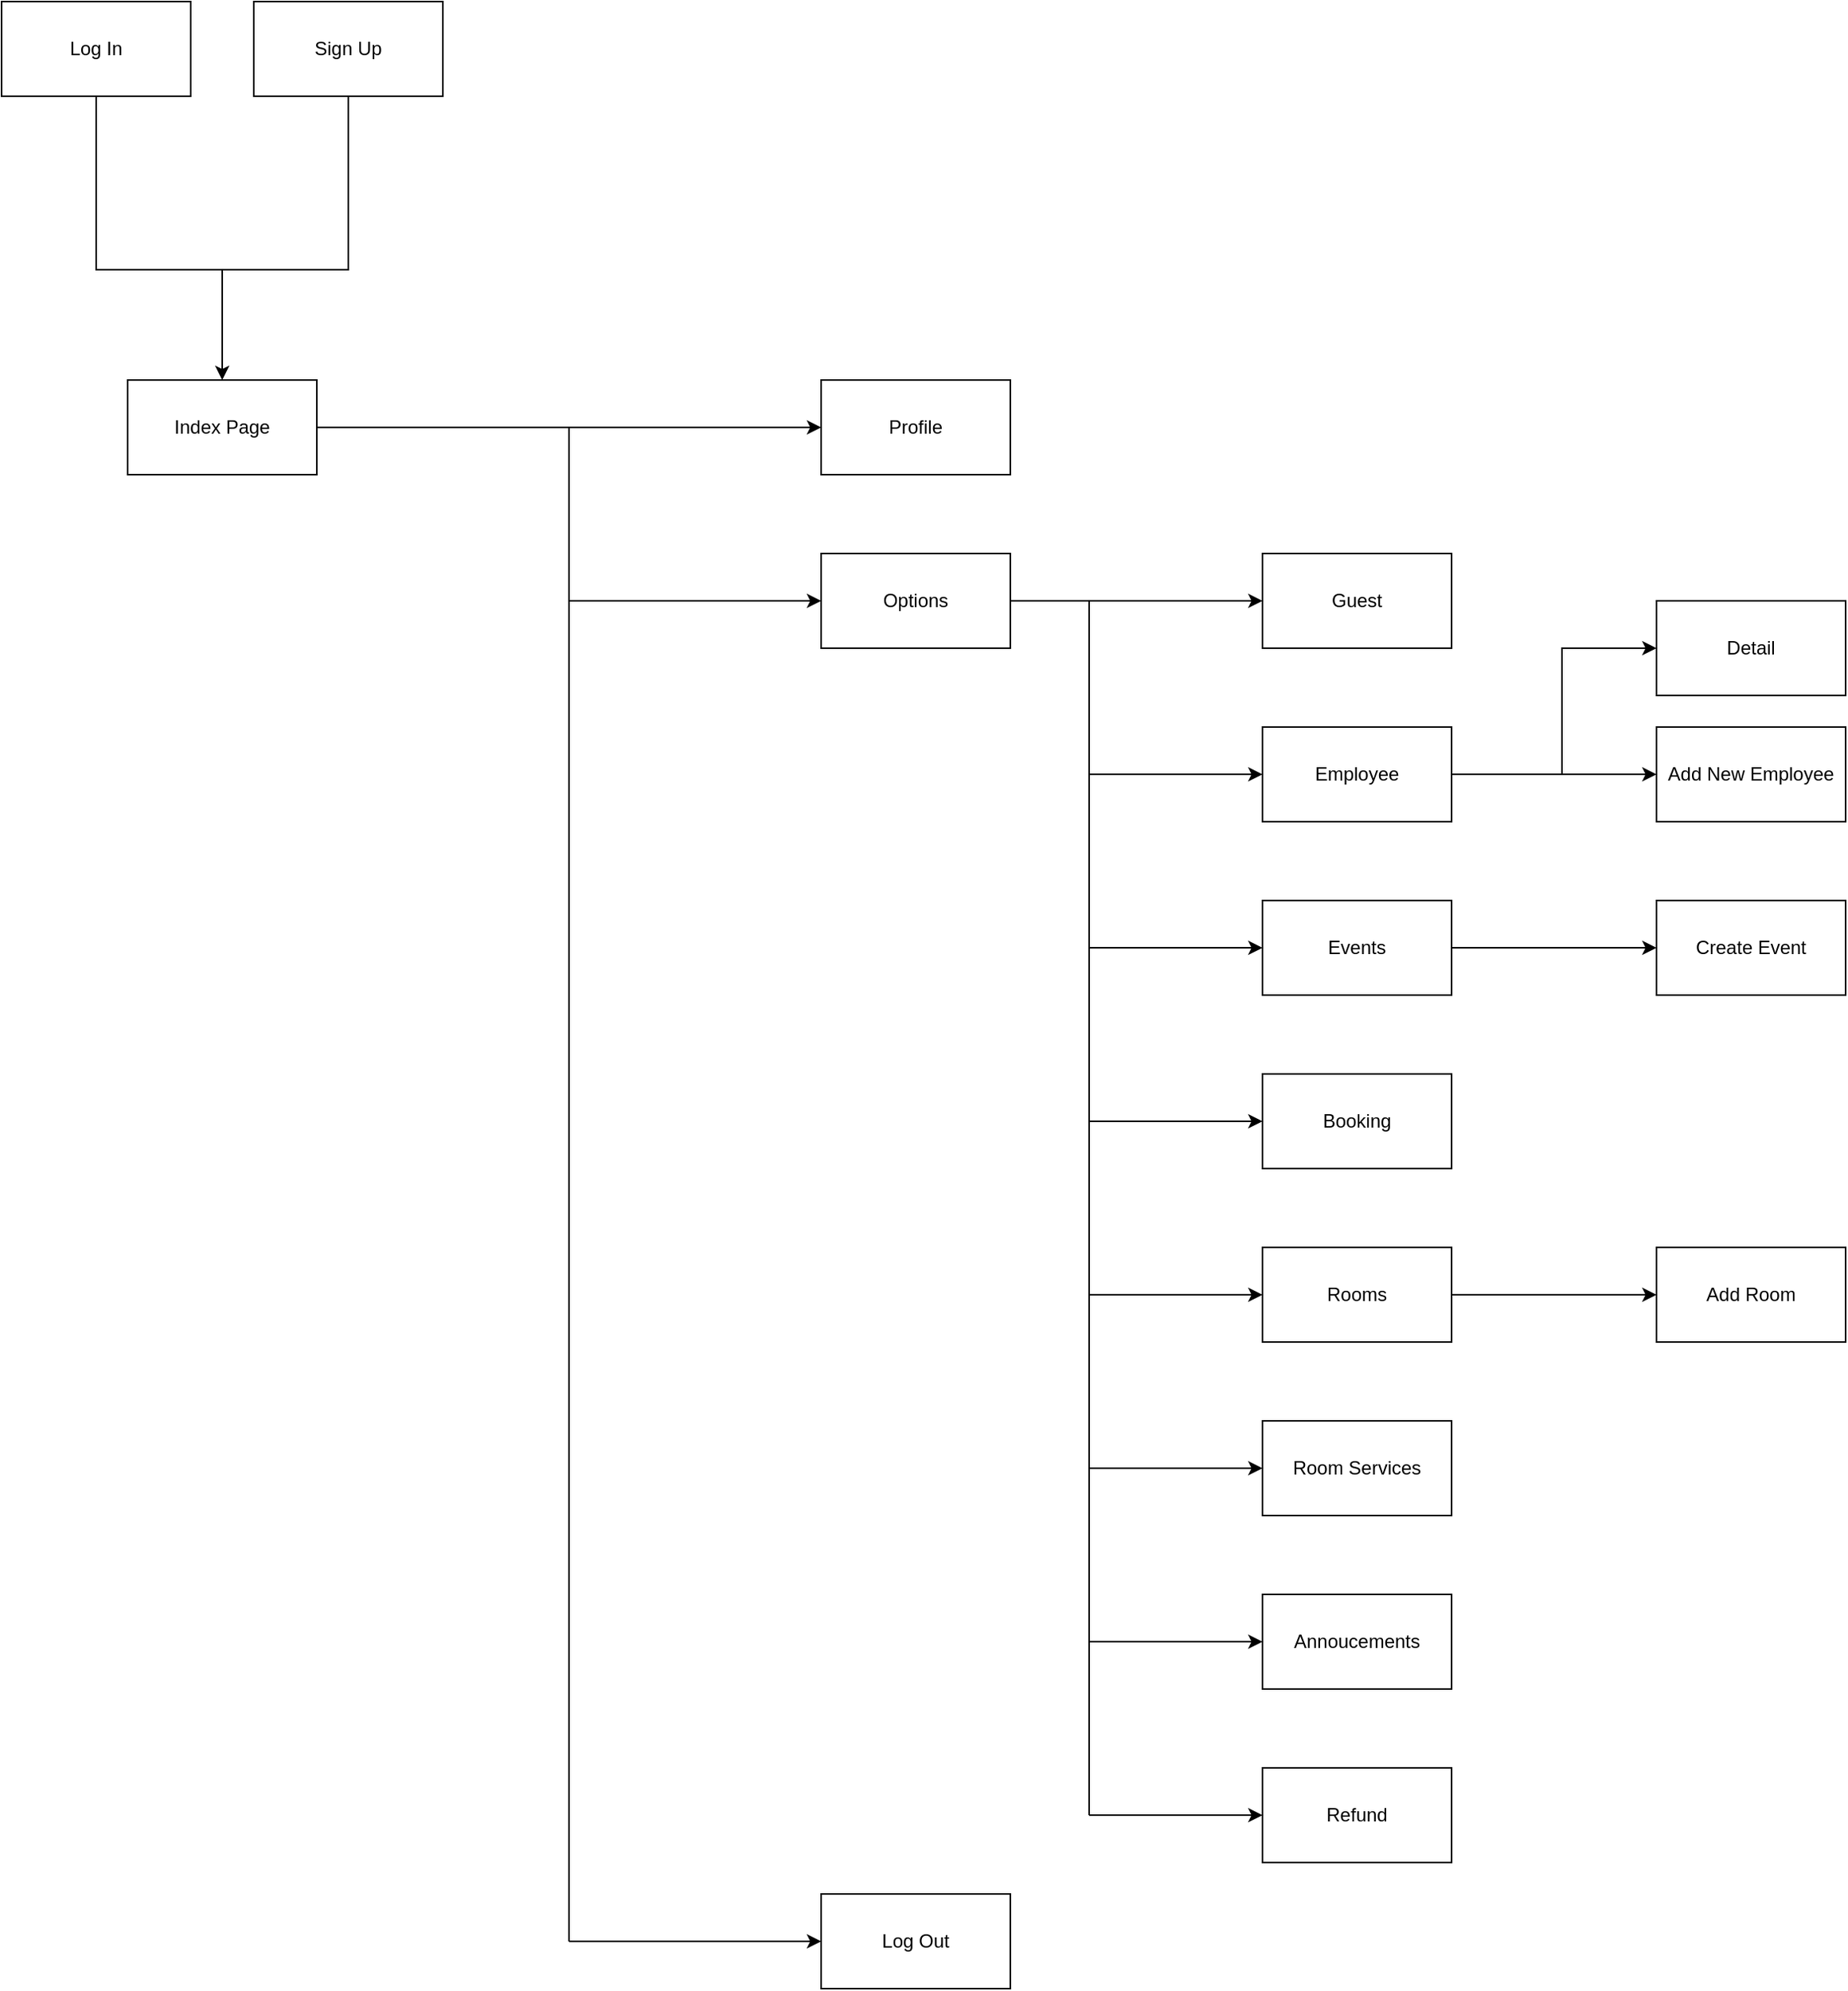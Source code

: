 <mxfile version="21.1.2" type="device" pages="2">
  <diagram name="Page-1" id="ngdfRnZZQwvHuv2qy_uD">
    <mxGraphModel dx="2320" dy="1189" grid="1" gridSize="10" guides="1" tooltips="1" connect="1" arrows="1" fold="1" page="1" pageScale="1" pageWidth="1100" pageHeight="1700" math="0" shadow="0">
      <root>
        <mxCell id="0" />
        <mxCell id="1" parent="0" />
        <mxCell id="Y9o8h52LW2w4R4bWN3ym-1" value="Log In" style="rounded=0;whiteSpace=wrap;html=1;" parent="1" vertex="1">
          <mxGeometry y="10" width="120" height="60" as="geometry" />
        </mxCell>
        <mxCell id="Y9o8h52LW2w4R4bWN3ym-2" value="Sign Up" style="rounded=0;whiteSpace=wrap;html=1;" parent="1" vertex="1">
          <mxGeometry x="160" y="10" width="120" height="60" as="geometry" />
        </mxCell>
        <mxCell id="Y9o8h52LW2w4R4bWN3ym-3" value="Index Page" style="rounded=0;whiteSpace=wrap;html=1;" parent="1" vertex="1">
          <mxGeometry x="80" y="250" width="120" height="60" as="geometry" />
        </mxCell>
        <mxCell id="Y9o8h52LW2w4R4bWN3ym-4" value="" style="endArrow=none;html=1;rounded=0;exitX=0.5;exitY=1;exitDx=0;exitDy=0;entryX=0.5;entryY=1;entryDx=0;entryDy=0;" parent="1" source="Y9o8h52LW2w4R4bWN3ym-1" target="Y9o8h52LW2w4R4bWN3ym-2" edge="1">
          <mxGeometry width="50" height="50" relative="1" as="geometry">
            <mxPoint x="180" y="410" as="sourcePoint" />
            <mxPoint x="320" y="390" as="targetPoint" />
            <Array as="points">
              <mxPoint x="60" y="180" />
              <mxPoint x="220" y="180" />
            </Array>
          </mxGeometry>
        </mxCell>
        <mxCell id="Y9o8h52LW2w4R4bWN3ym-5" value="" style="endArrow=classic;html=1;rounded=0;entryX=0.5;entryY=0;entryDx=0;entryDy=0;" parent="1" target="Y9o8h52LW2w4R4bWN3ym-3" edge="1">
          <mxGeometry width="50" height="50" relative="1" as="geometry">
            <mxPoint x="140" y="180" as="sourcePoint" />
            <mxPoint x="580" y="300" as="targetPoint" />
          </mxGeometry>
        </mxCell>
        <mxCell id="Y9o8h52LW2w4R4bWN3ym-6" value="Profile" style="rounded=0;whiteSpace=wrap;html=1;" parent="1" vertex="1">
          <mxGeometry x="520" y="250" width="120" height="60" as="geometry" />
        </mxCell>
        <mxCell id="Y9o8h52LW2w4R4bWN3ym-7" value="" style="endArrow=classic;html=1;rounded=0;exitX=1;exitY=0.5;exitDx=0;exitDy=0;entryX=0;entryY=0.5;entryDx=0;entryDy=0;" parent="1" source="Y9o8h52LW2w4R4bWN3ym-3" target="Y9o8h52LW2w4R4bWN3ym-6" edge="1">
          <mxGeometry width="50" height="50" relative="1" as="geometry">
            <mxPoint x="530" y="350" as="sourcePoint" />
            <mxPoint x="580" y="300" as="targetPoint" />
          </mxGeometry>
        </mxCell>
        <mxCell id="Y9o8h52LW2w4R4bWN3ym-8" value="" style="endArrow=none;html=1;rounded=0;" parent="1" edge="1">
          <mxGeometry width="50" height="50" relative="1" as="geometry">
            <mxPoint x="360" y="1240" as="sourcePoint" />
            <mxPoint x="360" y="280" as="targetPoint" />
          </mxGeometry>
        </mxCell>
        <mxCell id="Y9o8h52LW2w4R4bWN3ym-9" value="Options" style="rounded=0;whiteSpace=wrap;html=1;" parent="1" vertex="1">
          <mxGeometry x="520" y="360" width="120" height="60" as="geometry" />
        </mxCell>
        <mxCell id="Y9o8h52LW2w4R4bWN3ym-10" value="" style="endArrow=classic;html=1;rounded=0;entryX=0;entryY=0.5;entryDx=0;entryDy=0;" parent="1" target="Y9o8h52LW2w4R4bWN3ym-9" edge="1">
          <mxGeometry width="50" height="50" relative="1" as="geometry">
            <mxPoint x="360" y="390" as="sourcePoint" />
            <mxPoint x="550" y="420" as="targetPoint" />
          </mxGeometry>
        </mxCell>
        <mxCell id="Y9o8h52LW2w4R4bWN3ym-11" value="" style="endArrow=classic;html=1;rounded=0;exitX=1;exitY=0.5;exitDx=0;exitDy=0;entryX=0;entryY=0.5;entryDx=0;entryDy=0;" parent="1" source="Y9o8h52LW2w4R4bWN3ym-9" target="Y9o8h52LW2w4R4bWN3ym-12" edge="1">
          <mxGeometry width="50" height="50" relative="1" as="geometry">
            <mxPoint x="760" y="470" as="sourcePoint" />
            <mxPoint x="760" y="390" as="targetPoint" />
          </mxGeometry>
        </mxCell>
        <mxCell id="Y9o8h52LW2w4R4bWN3ym-12" value="Guest" style="rounded=0;whiteSpace=wrap;html=1;" parent="1" vertex="1">
          <mxGeometry x="800" y="360" width="120" height="60" as="geometry" />
        </mxCell>
        <mxCell id="Y9o8h52LW2w4R4bWN3ym-13" value="" style="endArrow=none;html=1;rounded=0;" parent="1" edge="1">
          <mxGeometry width="50" height="50" relative="1" as="geometry">
            <mxPoint x="690" y="1160" as="sourcePoint" />
            <mxPoint x="690" y="390" as="targetPoint" />
          </mxGeometry>
        </mxCell>
        <mxCell id="Y9o8h52LW2w4R4bWN3ym-14" value="Employee" style="rounded=0;whiteSpace=wrap;html=1;" parent="1" vertex="1">
          <mxGeometry x="800" y="470" width="120" height="60" as="geometry" />
        </mxCell>
        <mxCell id="Y9o8h52LW2w4R4bWN3ym-15" value="" style="endArrow=classic;html=1;rounded=0;entryX=0;entryY=0.5;entryDx=0;entryDy=0;" parent="1" target="Y9o8h52LW2w4R4bWN3ym-14" edge="1">
          <mxGeometry width="50" height="50" relative="1" as="geometry">
            <mxPoint x="690" y="500" as="sourcePoint" />
            <mxPoint x="810" y="440" as="targetPoint" />
          </mxGeometry>
        </mxCell>
        <mxCell id="Y9o8h52LW2w4R4bWN3ym-16" value="Events" style="rounded=0;whiteSpace=wrap;html=1;" parent="1" vertex="1">
          <mxGeometry x="800" y="580" width="120" height="60" as="geometry" />
        </mxCell>
        <mxCell id="Y9o8h52LW2w4R4bWN3ym-17" value="" style="endArrow=classic;html=1;rounded=0;entryX=0;entryY=0.5;entryDx=0;entryDy=0;" parent="1" target="Y9o8h52LW2w4R4bWN3ym-16" edge="1">
          <mxGeometry width="50" height="50" relative="1" as="geometry">
            <mxPoint x="690" y="610" as="sourcePoint" />
            <mxPoint x="810" y="550" as="targetPoint" />
          </mxGeometry>
        </mxCell>
        <mxCell id="Y9o8h52LW2w4R4bWN3ym-18" value="Booking" style="rounded=0;whiteSpace=wrap;html=1;" parent="1" vertex="1">
          <mxGeometry x="800" y="690" width="120" height="60" as="geometry" />
        </mxCell>
        <mxCell id="Y9o8h52LW2w4R4bWN3ym-19" value="" style="endArrow=classic;html=1;rounded=0;entryX=0;entryY=0.5;entryDx=0;entryDy=0;" parent="1" target="Y9o8h52LW2w4R4bWN3ym-18" edge="1">
          <mxGeometry width="50" height="50" relative="1" as="geometry">
            <mxPoint x="690" y="720" as="sourcePoint" />
            <mxPoint x="810" y="660" as="targetPoint" />
          </mxGeometry>
        </mxCell>
        <mxCell id="Y9o8h52LW2w4R4bWN3ym-20" value="Rooms" style="rounded=0;whiteSpace=wrap;html=1;" parent="1" vertex="1">
          <mxGeometry x="800" y="800" width="120" height="60" as="geometry" />
        </mxCell>
        <mxCell id="Y9o8h52LW2w4R4bWN3ym-21" value="" style="endArrow=classic;html=1;rounded=0;entryX=0;entryY=0.5;entryDx=0;entryDy=0;" parent="1" target="Y9o8h52LW2w4R4bWN3ym-20" edge="1">
          <mxGeometry width="50" height="50" relative="1" as="geometry">
            <mxPoint x="690" y="830" as="sourcePoint" />
            <mxPoint x="810" y="770" as="targetPoint" />
          </mxGeometry>
        </mxCell>
        <mxCell id="Y9o8h52LW2w4R4bWN3ym-22" value="Room Services" style="rounded=0;whiteSpace=wrap;html=1;" parent="1" vertex="1">
          <mxGeometry x="800" y="910" width="120" height="60" as="geometry" />
        </mxCell>
        <mxCell id="Y9o8h52LW2w4R4bWN3ym-23" value="" style="endArrow=classic;html=1;rounded=0;entryX=0;entryY=0.5;entryDx=0;entryDy=0;" parent="1" target="Y9o8h52LW2w4R4bWN3ym-22" edge="1">
          <mxGeometry width="50" height="50" relative="1" as="geometry">
            <mxPoint x="690" y="940" as="sourcePoint" />
            <mxPoint x="810" y="880" as="targetPoint" />
          </mxGeometry>
        </mxCell>
        <mxCell id="Y9o8h52LW2w4R4bWN3ym-24" value="Annoucements" style="rounded=0;whiteSpace=wrap;html=1;" parent="1" vertex="1">
          <mxGeometry x="800" y="1020" width="120" height="60" as="geometry" />
        </mxCell>
        <mxCell id="Y9o8h52LW2w4R4bWN3ym-25" value="" style="endArrow=classic;html=1;rounded=0;entryX=0;entryY=0.5;entryDx=0;entryDy=0;" parent="1" target="Y9o8h52LW2w4R4bWN3ym-24" edge="1">
          <mxGeometry width="50" height="50" relative="1" as="geometry">
            <mxPoint x="690" y="1050" as="sourcePoint" />
            <mxPoint x="810" y="990" as="targetPoint" />
          </mxGeometry>
        </mxCell>
        <mxCell id="Y9o8h52LW2w4R4bWN3ym-26" value="Refund" style="rounded=0;whiteSpace=wrap;html=1;" parent="1" vertex="1">
          <mxGeometry x="800" y="1130" width="120" height="60" as="geometry" />
        </mxCell>
        <mxCell id="Y9o8h52LW2w4R4bWN3ym-27" value="" style="endArrow=classic;html=1;rounded=0;entryX=0;entryY=0.5;entryDx=0;entryDy=0;" parent="1" target="Y9o8h52LW2w4R4bWN3ym-26" edge="1">
          <mxGeometry width="50" height="50" relative="1" as="geometry">
            <mxPoint x="690" y="1160" as="sourcePoint" />
            <mxPoint x="810" y="1100" as="targetPoint" />
          </mxGeometry>
        </mxCell>
        <mxCell id="Y9o8h52LW2w4R4bWN3ym-28" value="" style="endArrow=classic;html=1;rounded=0;" parent="1" target="Y9o8h52LW2w4R4bWN3ym-29" edge="1">
          <mxGeometry width="50" height="50" relative="1" as="geometry">
            <mxPoint x="360" y="1240" as="sourcePoint" />
            <mxPoint x="520" y="1310" as="targetPoint" />
          </mxGeometry>
        </mxCell>
        <mxCell id="Y9o8h52LW2w4R4bWN3ym-29" value="Log Out" style="rounded=0;whiteSpace=wrap;html=1;" parent="1" vertex="1">
          <mxGeometry x="520" y="1210" width="120" height="60" as="geometry" />
        </mxCell>
        <mxCell id="Y9o8h52LW2w4R4bWN3ym-31" value="Add New Employee" style="rounded=0;whiteSpace=wrap;html=1;" parent="1" vertex="1">
          <mxGeometry x="1050" y="470" width="120" height="60" as="geometry" />
        </mxCell>
        <mxCell id="Y9o8h52LW2w4R4bWN3ym-32" value="" style="endArrow=classic;html=1;rounded=0;entryX=0;entryY=0.5;entryDx=0;entryDy=0;" parent="1" target="Y9o8h52LW2w4R4bWN3ym-31" edge="1">
          <mxGeometry width="50" height="50" relative="1" as="geometry">
            <mxPoint x="920" y="500" as="sourcePoint" />
            <mxPoint x="1040" y="440" as="targetPoint" />
          </mxGeometry>
        </mxCell>
        <mxCell id="Y9o8h52LW2w4R4bWN3ym-33" value="Detail" style="rounded=0;whiteSpace=wrap;html=1;" parent="1" vertex="1">
          <mxGeometry x="1050" y="390" width="120" height="60" as="geometry" />
        </mxCell>
        <mxCell id="Y9o8h52LW2w4R4bWN3ym-34" value="" style="endArrow=classic;html=1;rounded=0;entryX=0;entryY=0.5;entryDx=0;entryDy=0;" parent="1" target="Y9o8h52LW2w4R4bWN3ym-33" edge="1">
          <mxGeometry width="50" height="50" relative="1" as="geometry">
            <mxPoint x="990" y="500" as="sourcePoint" />
            <mxPoint x="930" y="530" as="targetPoint" />
            <Array as="points">
              <mxPoint x="990" y="420" />
            </Array>
          </mxGeometry>
        </mxCell>
        <mxCell id="Y9o8h52LW2w4R4bWN3ym-35" value="Create Event" style="rounded=0;whiteSpace=wrap;html=1;" parent="1" vertex="1">
          <mxGeometry x="1050" y="580" width="120" height="60" as="geometry" />
        </mxCell>
        <mxCell id="Y9o8h52LW2w4R4bWN3ym-36" value="" style="endArrow=classic;html=1;rounded=0;entryX=0;entryY=0.5;entryDx=0;entryDy=0;" parent="1" target="Y9o8h52LW2w4R4bWN3ym-35" edge="1">
          <mxGeometry width="50" height="50" relative="1" as="geometry">
            <mxPoint x="920" y="610" as="sourcePoint" />
            <mxPoint x="1040" y="550" as="targetPoint" />
          </mxGeometry>
        </mxCell>
        <mxCell id="Y9o8h52LW2w4R4bWN3ym-37" value="Add Room" style="rounded=0;whiteSpace=wrap;html=1;" parent="1" vertex="1">
          <mxGeometry x="1050" y="800" width="120" height="60" as="geometry" />
        </mxCell>
        <mxCell id="Y9o8h52LW2w4R4bWN3ym-38" value="" style="endArrow=classic;html=1;rounded=0;entryX=0;entryY=0.5;entryDx=0;entryDy=0;" parent="1" target="Y9o8h52LW2w4R4bWN3ym-37" edge="1">
          <mxGeometry width="50" height="50" relative="1" as="geometry">
            <mxPoint x="920" y="830" as="sourcePoint" />
            <mxPoint x="1040" y="770" as="targetPoint" />
          </mxGeometry>
        </mxCell>
      </root>
    </mxGraphModel>
  </diagram>
  <diagram name="Copy of Page-1" id="lWtrdxtWG1gi_4SO_EIE">
    <mxGraphModel dx="1276" dy="654" grid="1" gridSize="10" guides="1" tooltips="1" connect="1" arrows="1" fold="1" page="1" pageScale="1" pageWidth="1100" pageHeight="1700" math="0" shadow="0">
      <root>
        <mxCell id="MUv7NMdxioRhPNKVz7S1-0" />
        <mxCell id="MUv7NMdxioRhPNKVz7S1-1" parent="MUv7NMdxioRhPNKVz7S1-0" />
        <mxCell id="MUv7NMdxioRhPNKVz7S1-2" value="Log In" style="rounded=0;whiteSpace=wrap;html=1;" vertex="1" parent="MUv7NMdxioRhPNKVz7S1-1">
          <mxGeometry y="10" width="120" height="60" as="geometry" />
        </mxCell>
        <mxCell id="MUv7NMdxioRhPNKVz7S1-3" value="Sign Up" style="rounded=0;whiteSpace=wrap;html=1;" vertex="1" parent="MUv7NMdxioRhPNKVz7S1-1">
          <mxGeometry x="160" y="10" width="120" height="60" as="geometry" />
        </mxCell>
        <mxCell id="MUv7NMdxioRhPNKVz7S1-4" value="Index Page" style="rounded=0;whiteSpace=wrap;html=1;" vertex="1" parent="MUv7NMdxioRhPNKVz7S1-1">
          <mxGeometry x="80" y="250" width="120" height="60" as="geometry" />
        </mxCell>
        <mxCell id="MUv7NMdxioRhPNKVz7S1-5" value="" style="endArrow=none;html=1;rounded=0;exitX=0.5;exitY=1;exitDx=0;exitDy=0;entryX=0.5;entryY=1;entryDx=0;entryDy=0;" edge="1" parent="MUv7NMdxioRhPNKVz7S1-1" source="MUv7NMdxioRhPNKVz7S1-2" target="MUv7NMdxioRhPNKVz7S1-3">
          <mxGeometry width="50" height="50" relative="1" as="geometry">
            <mxPoint x="180" y="410" as="sourcePoint" />
            <mxPoint x="320" y="390" as="targetPoint" />
            <Array as="points">
              <mxPoint x="60" y="180" />
              <mxPoint x="220" y="180" />
            </Array>
          </mxGeometry>
        </mxCell>
        <mxCell id="MUv7NMdxioRhPNKVz7S1-6" value="" style="endArrow=classic;html=1;rounded=0;entryX=0.5;entryY=0;entryDx=0;entryDy=0;" edge="1" parent="MUv7NMdxioRhPNKVz7S1-1" target="MUv7NMdxioRhPNKVz7S1-4">
          <mxGeometry width="50" height="50" relative="1" as="geometry">
            <mxPoint x="140" y="180" as="sourcePoint" />
            <mxPoint x="580" y="300" as="targetPoint" />
          </mxGeometry>
        </mxCell>
        <mxCell id="MUv7NMdxioRhPNKVz7S1-7" value="Profile" style="rounded=0;whiteSpace=wrap;html=1;" vertex="1" parent="MUv7NMdxioRhPNKVz7S1-1">
          <mxGeometry x="520" y="250" width="120" height="60" as="geometry" />
        </mxCell>
        <mxCell id="MUv7NMdxioRhPNKVz7S1-8" value="" style="endArrow=classic;html=1;rounded=0;exitX=1;exitY=0.5;exitDx=0;exitDy=0;entryX=0;entryY=0.5;entryDx=0;entryDy=0;" edge="1" parent="MUv7NMdxioRhPNKVz7S1-1" source="MUv7NMdxioRhPNKVz7S1-4" target="MUv7NMdxioRhPNKVz7S1-7">
          <mxGeometry width="50" height="50" relative="1" as="geometry">
            <mxPoint x="530" y="350" as="sourcePoint" />
            <mxPoint x="580" y="300" as="targetPoint" />
          </mxGeometry>
        </mxCell>
        <mxCell id="MUv7NMdxioRhPNKVz7S1-9" value="" style="endArrow=none;html=1;rounded=0;" edge="1" parent="MUv7NMdxioRhPNKVz7S1-1">
          <mxGeometry width="50" height="50" relative="1" as="geometry">
            <mxPoint x="360" y="1240" as="sourcePoint" />
            <mxPoint x="360" y="280" as="targetPoint" />
          </mxGeometry>
        </mxCell>
        <mxCell id="MUv7NMdxioRhPNKVz7S1-10" value="Options" style="rounded=0;whiteSpace=wrap;html=1;" vertex="1" parent="MUv7NMdxioRhPNKVz7S1-1">
          <mxGeometry x="520" y="360" width="120" height="60" as="geometry" />
        </mxCell>
        <mxCell id="MUv7NMdxioRhPNKVz7S1-11" value="" style="endArrow=classic;html=1;rounded=0;entryX=0;entryY=0.5;entryDx=0;entryDy=0;" edge="1" parent="MUv7NMdxioRhPNKVz7S1-1" target="MUv7NMdxioRhPNKVz7S1-10">
          <mxGeometry width="50" height="50" relative="1" as="geometry">
            <mxPoint x="360" y="390" as="sourcePoint" />
            <mxPoint x="550" y="420" as="targetPoint" />
          </mxGeometry>
        </mxCell>
        <mxCell id="MUv7NMdxioRhPNKVz7S1-12" value="" style="endArrow=classic;html=1;rounded=0;exitX=1;exitY=0.5;exitDx=0;exitDy=0;entryX=0;entryY=0.5;entryDx=0;entryDy=0;" edge="1" parent="MUv7NMdxioRhPNKVz7S1-1" source="MUv7NMdxioRhPNKVz7S1-10" target="MUv7NMdxioRhPNKVz7S1-13">
          <mxGeometry width="50" height="50" relative="1" as="geometry">
            <mxPoint x="760" y="470" as="sourcePoint" />
            <mxPoint x="760" y="390" as="targetPoint" />
          </mxGeometry>
        </mxCell>
        <mxCell id="MUv7NMdxioRhPNKVz7S1-13" value="Guest" style="rounded=0;whiteSpace=wrap;html=1;" vertex="1" parent="MUv7NMdxioRhPNKVz7S1-1">
          <mxGeometry x="800" y="360" width="120" height="60" as="geometry" />
        </mxCell>
        <mxCell id="MUv7NMdxioRhPNKVz7S1-14" value="" style="endArrow=none;html=1;rounded=0;" edge="1" parent="MUv7NMdxioRhPNKVz7S1-1">
          <mxGeometry width="50" height="50" relative="1" as="geometry">
            <mxPoint x="690" y="1160" as="sourcePoint" />
            <mxPoint x="690" y="390" as="targetPoint" />
          </mxGeometry>
        </mxCell>
        <mxCell id="MUv7NMdxioRhPNKVz7S1-15" value="Employee" style="rounded=0;whiteSpace=wrap;html=1;" vertex="1" parent="MUv7NMdxioRhPNKVz7S1-1">
          <mxGeometry x="800" y="470" width="120" height="60" as="geometry" />
        </mxCell>
        <mxCell id="MUv7NMdxioRhPNKVz7S1-16" value="" style="endArrow=classic;html=1;rounded=0;entryX=0;entryY=0.5;entryDx=0;entryDy=0;" edge="1" parent="MUv7NMdxioRhPNKVz7S1-1" target="MUv7NMdxioRhPNKVz7S1-15">
          <mxGeometry width="50" height="50" relative="1" as="geometry">
            <mxPoint x="690" y="500" as="sourcePoint" />
            <mxPoint x="810" y="440" as="targetPoint" />
          </mxGeometry>
        </mxCell>
        <mxCell id="MUv7NMdxioRhPNKVz7S1-17" value="Events" style="rounded=0;whiteSpace=wrap;html=1;" vertex="1" parent="MUv7NMdxioRhPNKVz7S1-1">
          <mxGeometry x="800" y="580" width="120" height="60" as="geometry" />
        </mxCell>
        <mxCell id="MUv7NMdxioRhPNKVz7S1-18" value="" style="endArrow=classic;html=1;rounded=0;entryX=0;entryY=0.5;entryDx=0;entryDy=0;" edge="1" parent="MUv7NMdxioRhPNKVz7S1-1" target="MUv7NMdxioRhPNKVz7S1-17">
          <mxGeometry width="50" height="50" relative="1" as="geometry">
            <mxPoint x="690" y="610" as="sourcePoint" />
            <mxPoint x="810" y="550" as="targetPoint" />
          </mxGeometry>
        </mxCell>
        <mxCell id="MUv7NMdxioRhPNKVz7S1-19" value="Booking" style="rounded=0;whiteSpace=wrap;html=1;" vertex="1" parent="MUv7NMdxioRhPNKVz7S1-1">
          <mxGeometry x="800" y="690" width="120" height="60" as="geometry" />
        </mxCell>
        <mxCell id="MUv7NMdxioRhPNKVz7S1-20" value="" style="endArrow=classic;html=1;rounded=0;entryX=0;entryY=0.5;entryDx=0;entryDy=0;" edge="1" parent="MUv7NMdxioRhPNKVz7S1-1" target="MUv7NMdxioRhPNKVz7S1-19">
          <mxGeometry width="50" height="50" relative="1" as="geometry">
            <mxPoint x="690" y="720" as="sourcePoint" />
            <mxPoint x="810" y="660" as="targetPoint" />
          </mxGeometry>
        </mxCell>
        <mxCell id="MUv7NMdxioRhPNKVz7S1-21" value="Rooms" style="rounded=0;whiteSpace=wrap;html=1;" vertex="1" parent="MUv7NMdxioRhPNKVz7S1-1">
          <mxGeometry x="800" y="800" width="120" height="60" as="geometry" />
        </mxCell>
        <mxCell id="MUv7NMdxioRhPNKVz7S1-22" value="" style="endArrow=classic;html=1;rounded=0;entryX=0;entryY=0.5;entryDx=0;entryDy=0;" edge="1" parent="MUv7NMdxioRhPNKVz7S1-1" target="MUv7NMdxioRhPNKVz7S1-21">
          <mxGeometry width="50" height="50" relative="1" as="geometry">
            <mxPoint x="690" y="830" as="sourcePoint" />
            <mxPoint x="810" y="770" as="targetPoint" />
          </mxGeometry>
        </mxCell>
        <mxCell id="MUv7NMdxioRhPNKVz7S1-23" value="Room Services" style="rounded=0;whiteSpace=wrap;html=1;" vertex="1" parent="MUv7NMdxioRhPNKVz7S1-1">
          <mxGeometry x="800" y="910" width="120" height="60" as="geometry" />
        </mxCell>
        <mxCell id="MUv7NMdxioRhPNKVz7S1-24" value="" style="endArrow=classic;html=1;rounded=0;entryX=0;entryY=0.5;entryDx=0;entryDy=0;" edge="1" parent="MUv7NMdxioRhPNKVz7S1-1" target="MUv7NMdxioRhPNKVz7S1-23">
          <mxGeometry width="50" height="50" relative="1" as="geometry">
            <mxPoint x="690" y="940" as="sourcePoint" />
            <mxPoint x="810" y="880" as="targetPoint" />
          </mxGeometry>
        </mxCell>
        <mxCell id="MUv7NMdxioRhPNKVz7S1-25" value="Annoucements" style="rounded=0;whiteSpace=wrap;html=1;" vertex="1" parent="MUv7NMdxioRhPNKVz7S1-1">
          <mxGeometry x="800" y="1020" width="120" height="60" as="geometry" />
        </mxCell>
        <mxCell id="MUv7NMdxioRhPNKVz7S1-26" value="" style="endArrow=classic;html=1;rounded=0;entryX=0;entryY=0.5;entryDx=0;entryDy=0;" edge="1" parent="MUv7NMdxioRhPNKVz7S1-1" target="MUv7NMdxioRhPNKVz7S1-25">
          <mxGeometry width="50" height="50" relative="1" as="geometry">
            <mxPoint x="690" y="1050" as="sourcePoint" />
            <mxPoint x="810" y="990" as="targetPoint" />
          </mxGeometry>
        </mxCell>
        <mxCell id="MUv7NMdxioRhPNKVz7S1-27" value="Refund" style="rounded=0;whiteSpace=wrap;html=1;" vertex="1" parent="MUv7NMdxioRhPNKVz7S1-1">
          <mxGeometry x="800" y="1130" width="120" height="60" as="geometry" />
        </mxCell>
        <mxCell id="MUv7NMdxioRhPNKVz7S1-28" value="" style="endArrow=classic;html=1;rounded=0;entryX=0;entryY=0.5;entryDx=0;entryDy=0;" edge="1" parent="MUv7NMdxioRhPNKVz7S1-1" target="MUv7NMdxioRhPNKVz7S1-27">
          <mxGeometry width="50" height="50" relative="1" as="geometry">
            <mxPoint x="690" y="1160" as="sourcePoint" />
            <mxPoint x="810" y="1100" as="targetPoint" />
          </mxGeometry>
        </mxCell>
        <mxCell id="MUv7NMdxioRhPNKVz7S1-29" value="" style="endArrow=classic;html=1;rounded=0;" edge="1" parent="MUv7NMdxioRhPNKVz7S1-1" target="MUv7NMdxioRhPNKVz7S1-30">
          <mxGeometry width="50" height="50" relative="1" as="geometry">
            <mxPoint x="360" y="1240" as="sourcePoint" />
            <mxPoint x="520" y="1310" as="targetPoint" />
          </mxGeometry>
        </mxCell>
        <mxCell id="MUv7NMdxioRhPNKVz7S1-30" value="Log Out" style="rounded=0;whiteSpace=wrap;html=1;" vertex="1" parent="MUv7NMdxioRhPNKVz7S1-1">
          <mxGeometry x="520" y="1210" width="120" height="60" as="geometry" />
        </mxCell>
        <mxCell id="MUv7NMdxioRhPNKVz7S1-31" value="Add New Employee" style="rounded=0;whiteSpace=wrap;html=1;" vertex="1" parent="MUv7NMdxioRhPNKVz7S1-1">
          <mxGeometry x="1050" y="470" width="120" height="60" as="geometry" />
        </mxCell>
        <mxCell id="MUv7NMdxioRhPNKVz7S1-32" value="" style="endArrow=classic;html=1;rounded=0;entryX=0;entryY=0.5;entryDx=0;entryDy=0;" edge="1" parent="MUv7NMdxioRhPNKVz7S1-1" target="MUv7NMdxioRhPNKVz7S1-31">
          <mxGeometry width="50" height="50" relative="1" as="geometry">
            <mxPoint x="920" y="500" as="sourcePoint" />
            <mxPoint x="1040" y="440" as="targetPoint" />
          </mxGeometry>
        </mxCell>
        <mxCell id="MUv7NMdxioRhPNKVz7S1-33" value="Detail" style="rounded=0;whiteSpace=wrap;html=1;" vertex="1" parent="MUv7NMdxioRhPNKVz7S1-1">
          <mxGeometry x="1050" y="390" width="120" height="60" as="geometry" />
        </mxCell>
        <mxCell id="MUv7NMdxioRhPNKVz7S1-34" value="" style="endArrow=classic;html=1;rounded=0;entryX=0;entryY=0.5;entryDx=0;entryDy=0;" edge="1" parent="MUv7NMdxioRhPNKVz7S1-1" target="MUv7NMdxioRhPNKVz7S1-33">
          <mxGeometry width="50" height="50" relative="1" as="geometry">
            <mxPoint x="990" y="500" as="sourcePoint" />
            <mxPoint x="930" y="530" as="targetPoint" />
            <Array as="points">
              <mxPoint x="990" y="420" />
            </Array>
          </mxGeometry>
        </mxCell>
        <mxCell id="MUv7NMdxioRhPNKVz7S1-35" value="Create Event" style="rounded=0;whiteSpace=wrap;html=1;" vertex="1" parent="MUv7NMdxioRhPNKVz7S1-1">
          <mxGeometry x="1050" y="580" width="120" height="60" as="geometry" />
        </mxCell>
        <mxCell id="MUv7NMdxioRhPNKVz7S1-36" value="" style="endArrow=classic;html=1;rounded=0;entryX=0;entryY=0.5;entryDx=0;entryDy=0;" edge="1" parent="MUv7NMdxioRhPNKVz7S1-1" target="MUv7NMdxioRhPNKVz7S1-35">
          <mxGeometry width="50" height="50" relative="1" as="geometry">
            <mxPoint x="920" y="610" as="sourcePoint" />
            <mxPoint x="1040" y="550" as="targetPoint" />
          </mxGeometry>
        </mxCell>
        <mxCell id="MUv7NMdxioRhPNKVz7S1-37" value="Add Room" style="rounded=0;whiteSpace=wrap;html=1;" vertex="1" parent="MUv7NMdxioRhPNKVz7S1-1">
          <mxGeometry x="1050" y="800" width="120" height="60" as="geometry" />
        </mxCell>
        <mxCell id="MUv7NMdxioRhPNKVz7S1-38" value="" style="endArrow=classic;html=1;rounded=0;entryX=0;entryY=0.5;entryDx=0;entryDy=0;" edge="1" parent="MUv7NMdxioRhPNKVz7S1-1" target="MUv7NMdxioRhPNKVz7S1-37">
          <mxGeometry width="50" height="50" relative="1" as="geometry">
            <mxPoint x="920" y="830" as="sourcePoint" />
            <mxPoint x="1040" y="770" as="targetPoint" />
          </mxGeometry>
        </mxCell>
      </root>
    </mxGraphModel>
  </diagram>
</mxfile>
